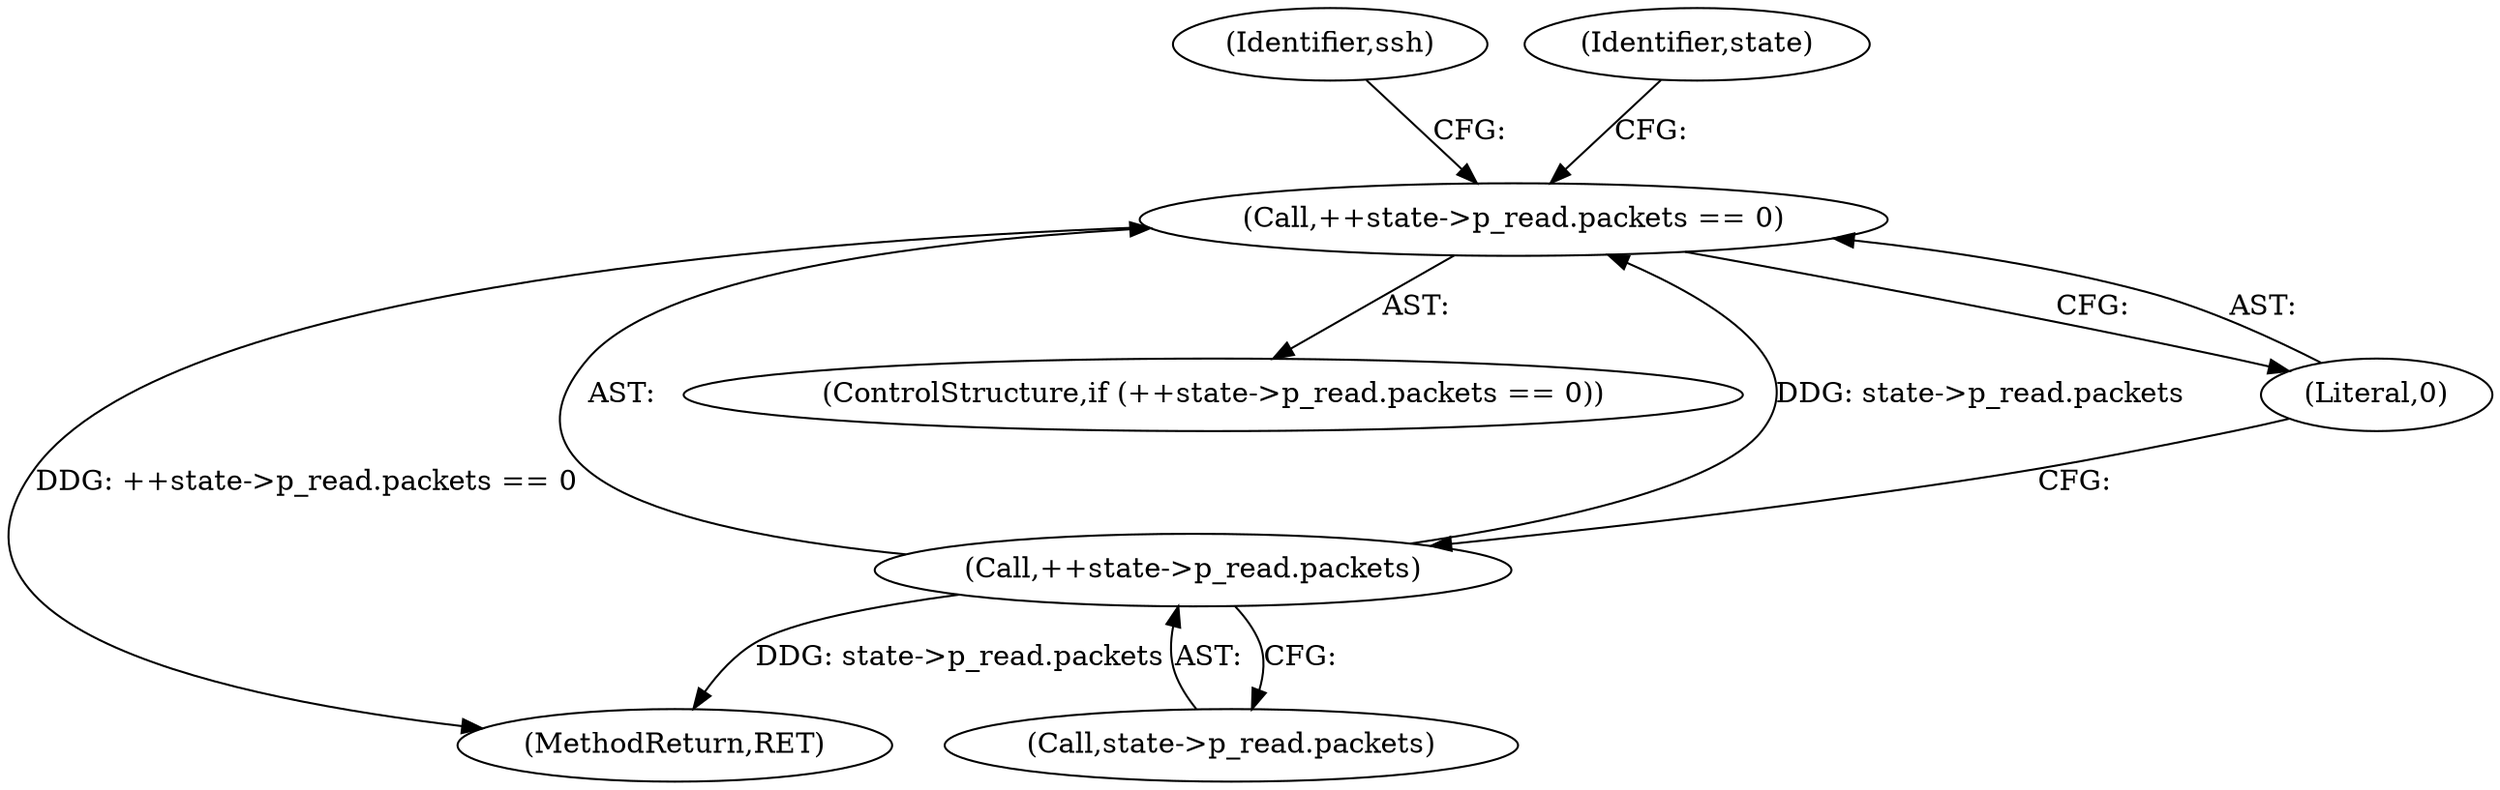 digraph "0_mindrot_28652bca29046f62c7045e933e6b931de1d16737_0@API" {
"1000735" [label="(Call,++state->p_read.packets == 0)"];
"1000736" [label="(Call,++state->p_read.packets)"];
"1000747" [label="(Identifier,ssh)"];
"1000735" [label="(Call,++state->p_read.packets == 0)"];
"1000742" [label="(Literal,0)"];
"1000736" [label="(Call,++state->p_read.packets)"];
"1000737" [label="(Call,state->p_read.packets)"];
"1000755" [label="(Identifier,state)"];
"1001011" [label="(MethodReturn,RET)"];
"1000734" [label="(ControlStructure,if (++state->p_read.packets == 0))"];
"1000735" -> "1000734"  [label="AST: "];
"1000735" -> "1000742"  [label="CFG: "];
"1000736" -> "1000735"  [label="AST: "];
"1000742" -> "1000735"  [label="AST: "];
"1000747" -> "1000735"  [label="CFG: "];
"1000755" -> "1000735"  [label="CFG: "];
"1000735" -> "1001011"  [label="DDG: ++state->p_read.packets == 0"];
"1000736" -> "1000735"  [label="DDG: state->p_read.packets"];
"1000736" -> "1000737"  [label="CFG: "];
"1000737" -> "1000736"  [label="AST: "];
"1000742" -> "1000736"  [label="CFG: "];
"1000736" -> "1001011"  [label="DDG: state->p_read.packets"];
}
